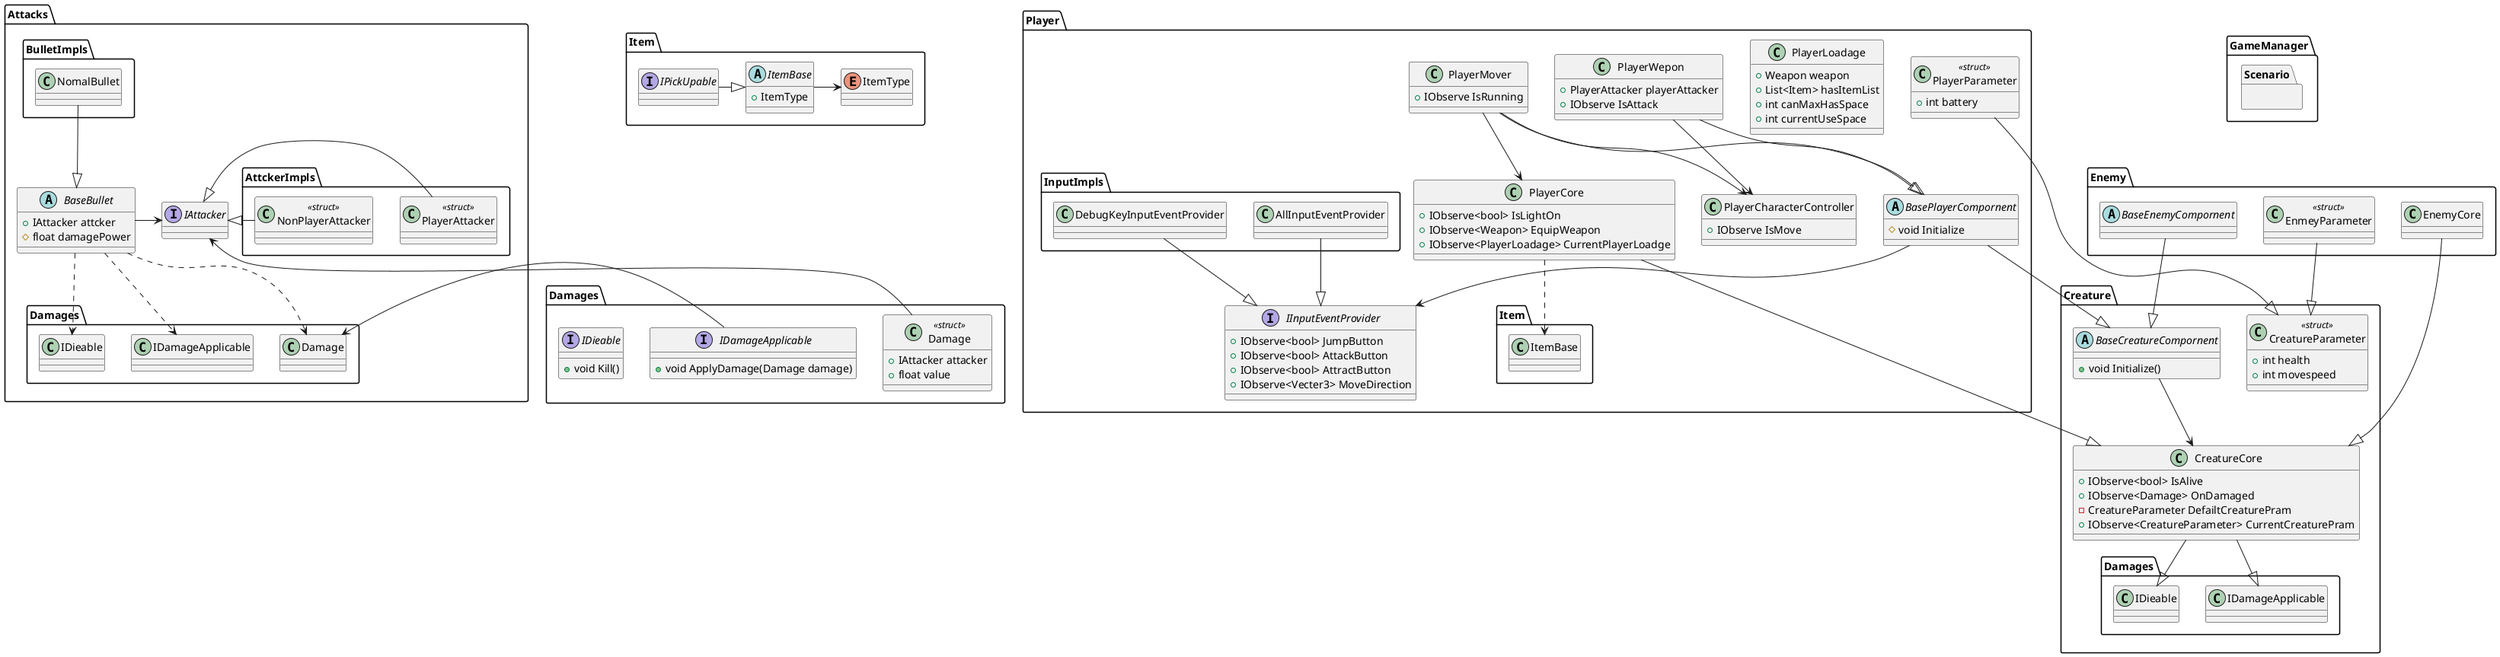 @startuml

namespace Creature{
  abstract class BaseCreatureCompornent{
    + void Initialize()
  }

  class CreatureParameter<<struct>>{
    + int health
    + int movespeed
  }

  class CreatureCore{
    + IObserve<bool> IsAlive
    + IObserve<Damage> OnDamaged
    - CreatureParameter DefailtCreaturePram
    + IObserve<CreatureParameter> CurrentCreaturePram
  }

  CreatureCore --|> Damages.IDamageApplicable
  CreatureCore --|> Damages.IDieable
  BaseCreatureCompornent --> CreatureCore
}

namespace Player{
  class PlayerParameter<<struct>>{
    + int battery
  }
  PlayerParameter --|> Creature.CreatureParameter

  class PlayerCore{
    + IObserve<bool> IsLightOn
    + IObserve<Weapon> EquipWeapon
    + IObserve<PlayerLoadage> CurrentPlayerLoadge
  }
  PlayerCore --|> Creature.CreatureCore
  PlayerCore ..> Item.ItemBase

  class PlayerLoadage{
    + Weapon weapon
    + List<Item> hasItemList
    + int canMaxHasSpace
    + int currentUseSpace
  }

  namespace InputImpls{
    class AllInputEventProvider
    class DebugKeyInputEventProvider

    AllInputEventProvider --|> Player.IInputEventProvider
    DebugKeyInputEventProvider --|> Player.IInputEventProvider
  }

  interface IInputEventProvider{
    + IObserve<bool> JumpButton
    + IObserve<bool> AttackButton
    + IObserve<bool> AttractButton
    + IObserve<Vecter3> MoveDirection
  }
  BasePlayerCompornent --> IInputEventProvider

  abstract class BasePlayerCompornent{
    # void Initialize
  }
  BasePlayerCompornent --|> Creature.BaseCreatureCompornent

  class PlayerMover{
    + IObserve IsRunning
  }
  PlayerMover --|> BasePlayerCompornent
  PlayerMover --> PlayerCore
  PlayerMover --> PlayerCharacterController
  class PlayerWepon{
    + PlayerAttacker playerAttacker
    + IObserve IsAttack
  }
  PlayerWepon --|> BasePlayerCompornent
  PlayerWepon --> PlayerCharacterController
  class PlayerCharacterController{
    + IObserve IsMove
  }
}

namespace Enemy{
  abstract class BaseEnemyCompornent{
  }
  BaseEnemyCompornent --|> Creature.BaseCreatureCompornent

  class EnmeyParameter<<struct>>{
  }
  EnmeyParameter --|> Creature.CreatureParameter

  class EnemyCore{
  }
  EnemyCore --|> Creature.CreatureCore
}

namespace Attacks{
    interface IAttacker

    namespace AttckerImpls{

        class PlayerAttacker <<struct>>

        class NonPlayerAttacker <<struct>>

        PlayerAttacker --r|> Attacks.IAttacker
        NonPlayerAttacker --r|> Attacks.IAttacker
    }

    abstract class BaseBullet{
      + IAttacker attcker
      # float damagePower
    }
    BaseBullet -> IAttacker
    BaseBullet ..> Damages.Damage
    BaseBullet ..> Damages.IDamageApplicable
    BaseBullet ..> Damages.IDieable
    namespace BulletImpls{
        class NomalBullet

        NomalBullet --|> Attacks.BaseBullet
    }
}

namespace Damages{
    interface IDamageApplicable{
    + void ApplyDamage(Damage damage)
    }

    IDamageApplicable --l> Damage

    class Damage<<struct>>{
      + IAttacker attacker
      + float value
    }

    Damage -> Attacks.IAttacker

    interface IDieable{
        + void Kill()
    }

}

namespace Item{
  interface IPickUpable

  abstract class ItemBase{
    + ItemType
  }

  enum ItemType

  IPickUpable -|> ItemBase
  ItemBase -> ItemType
}

namespace GameManager{
  namespace Scenario{

  }
}

@enduml
